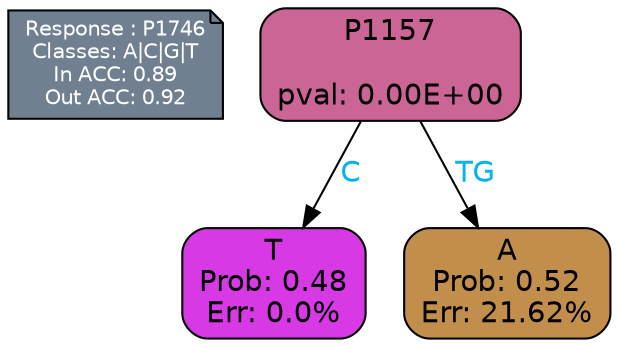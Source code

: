 digraph Tree {
node [shape=box, style="filled, rounded", color="black", fontname=helvetica] ;
graph [ranksep=equally, splines=polylines, bgcolor=transparent, dpi=600] ;
edge [fontname=helvetica] ;
LEGEND [label="Response : P1746
Classes: A|C|G|T
In ACC: 0.89
Out ACC: 0.92
",shape=note,align=left,style=filled,fillcolor="slategray",fontcolor="white",fontsize=10];1 [label="P1157

pval: 0.00E+00", fillcolor="#cb6595"] ;
2 [label="T
Prob: 0.48
Err: 0.0%", fillcolor="#d739e5"] ;
3 [label="A
Prob: 0.52
Err: 21.62%", fillcolor="#c18e4b"] ;
1 -> 2 [label="C",fontcolor=deepskyblue2] ;
1 -> 3 [label="TG",fontcolor=deepskyblue2] ;
{rank = same; 2;3;}{rank = same; LEGEND;1;}}